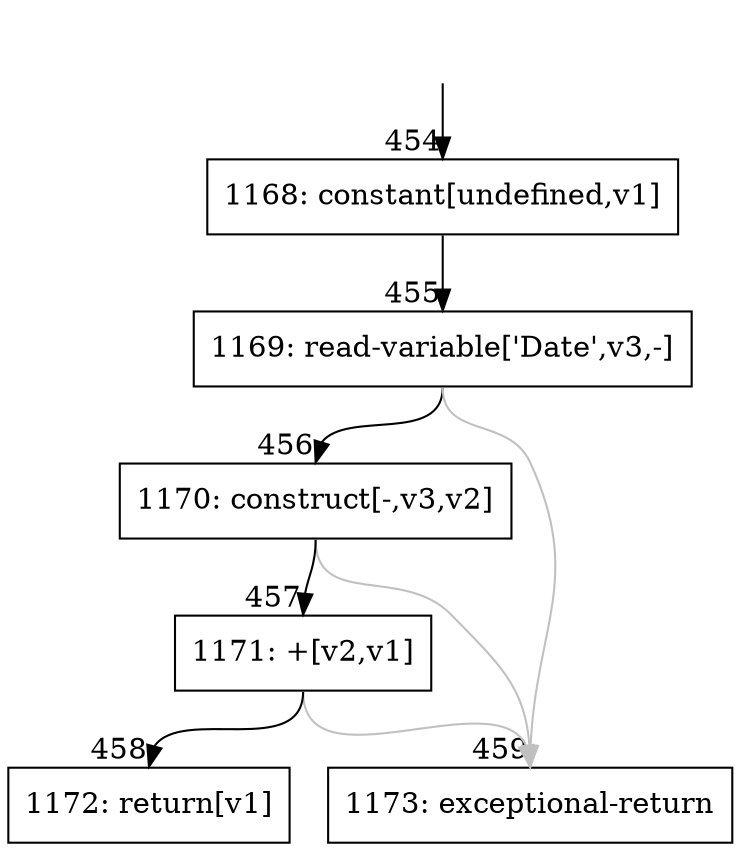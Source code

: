 digraph {
rankdir="TD"
BB_entry40[shape=none,label=""];
BB_entry40 -> BB454 [tailport=s, headport=n, headlabel="    454"]
BB454 [shape=record label="{1168: constant[undefined,v1]}" ] 
BB454 -> BB455 [tailport=s, headport=n, headlabel="      455"]
BB455 [shape=record label="{1169: read-variable['Date',v3,-]}" ] 
BB455 -> BB456 [tailport=s, headport=n, headlabel="      456"]
BB455 -> BB459 [tailport=s, headport=n, color=gray, headlabel="      459"]
BB456 [shape=record label="{1170: construct[-,v3,v2]}" ] 
BB456 -> BB457 [tailport=s, headport=n, headlabel="      457"]
BB456 -> BB459 [tailport=s, headport=n, color=gray]
BB457 [shape=record label="{1171: +[v2,v1]}" ] 
BB457 -> BB458 [tailport=s, headport=n, headlabel="      458"]
BB457 -> BB459 [tailport=s, headport=n, color=gray]
BB458 [shape=record label="{1172: return[v1]}" ] 
BB459 [shape=record label="{1173: exceptional-return}" ] 
}
